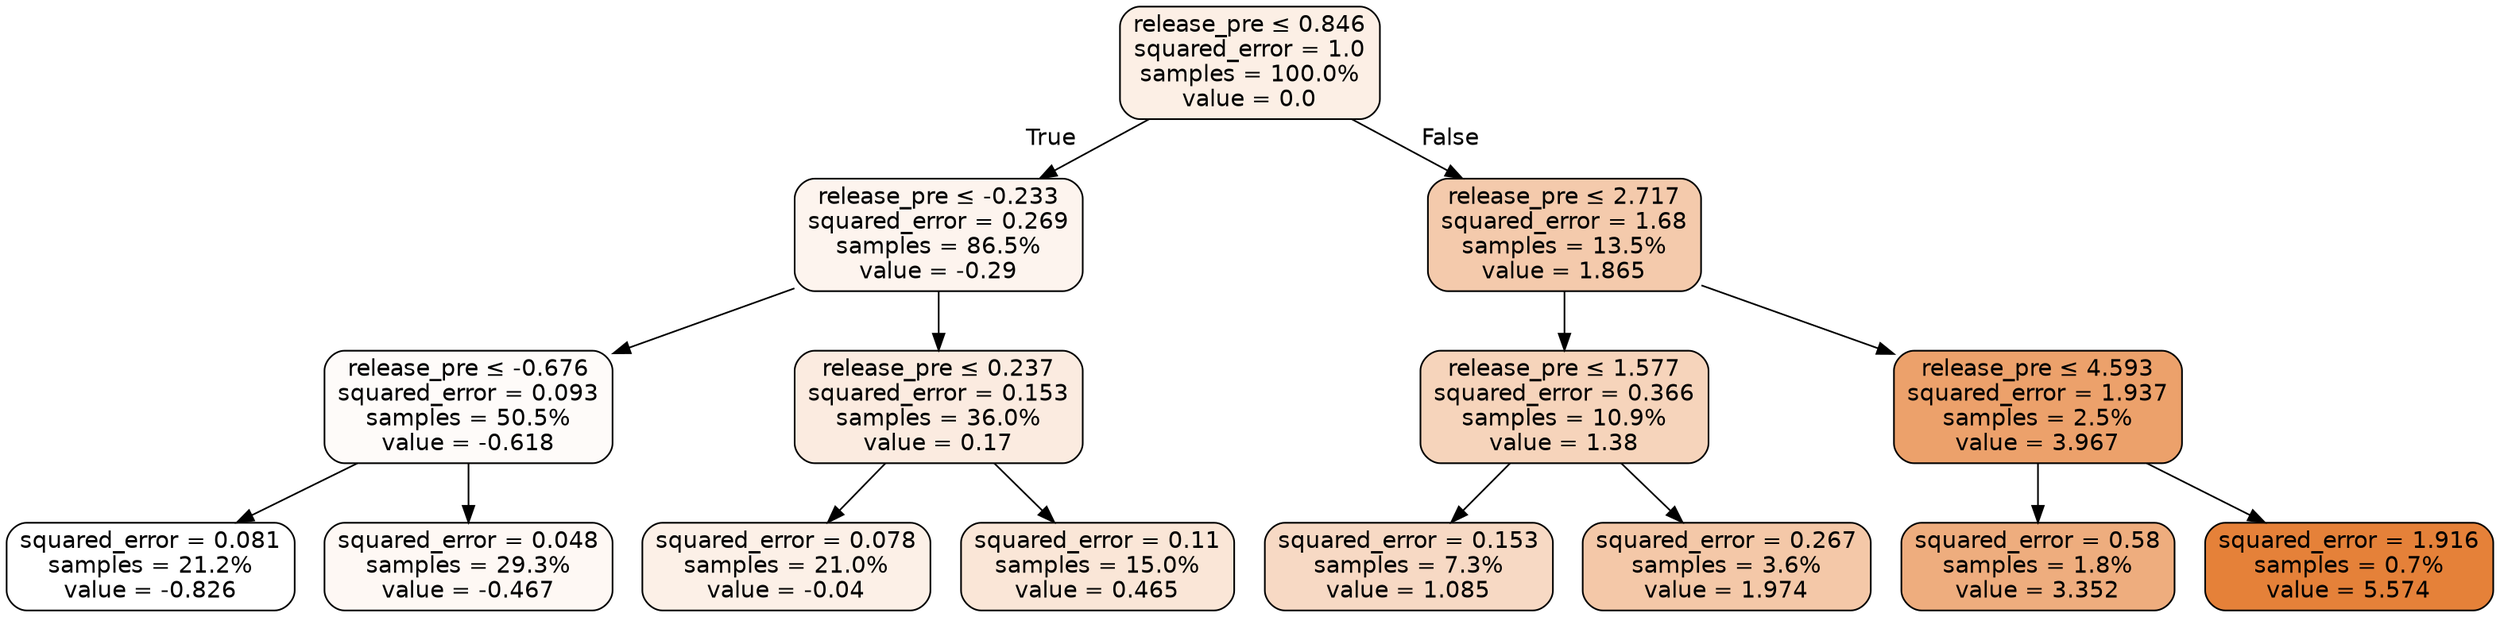 digraph Tree {
node [shape=box, style="filled, rounded", color="black", fontname="helvetica"] ;
edge [fontname="helvetica"] ;
0 [label=<release_pre &le; 0.846<br/>squared_error = 1.0<br/>samples = 100.0%<br/>value = 0.0>, fillcolor="#fcefe5"] ;
1 [label=<release_pre &le; -0.233<br/>squared_error = 0.269<br/>samples = 86.5%<br/>value = -0.29>, fillcolor="#fdf4ee"] ;
0 -> 1 [labeldistance=2.5, labelangle=45, headlabel="True"] ;
2 [label=<release_pre &le; -0.676<br/>squared_error = 0.093<br/>samples = 50.5%<br/>value = -0.618>, fillcolor="#fefbf9"] ;
1 -> 2 ;
3 [label=<squared_error = 0.081<br/>samples = 21.2%<br/>value = -0.826>, fillcolor="#ffffff"] ;
2 -> 3 ;
4 [label=<squared_error = 0.048<br/>samples = 29.3%<br/>value = -0.467>, fillcolor="#fef8f4"] ;
2 -> 4 ;
5 [label=<release_pre &le; 0.237<br/>squared_error = 0.153<br/>samples = 36.0%<br/>value = 0.17>, fillcolor="#fbebe0"] ;
1 -> 5 ;
6 [label=<squared_error = 0.078<br/>samples = 21.0%<br/>value = -0.04>, fillcolor="#fcf0e7"] ;
5 -> 6 ;
7 [label=<squared_error = 0.11<br/>samples = 15.0%<br/>value = 0.465>, fillcolor="#fae6d7"] ;
5 -> 7 ;
8 [label=<release_pre &le; 2.717<br/>squared_error = 1.68<br/>samples = 13.5%<br/>value = 1.865>, fillcolor="#f4caac"] ;
0 -> 8 [labeldistance=2.5, labelangle=-45, headlabel="False"] ;
9 [label=<release_pre &le; 1.577<br/>squared_error = 0.366<br/>samples = 10.9%<br/>value = 1.38>, fillcolor="#f6d4bb"] ;
8 -> 9 ;
10 [label=<squared_error = 0.153<br/>samples = 7.3%<br/>value = 1.085>, fillcolor="#f7d9c4"] ;
9 -> 10 ;
11 [label=<squared_error = 0.267<br/>samples = 3.6%<br/>value = 1.974>, fillcolor="#f4c8a8"] ;
9 -> 11 ;
12 [label=<release_pre &le; 4.593<br/>squared_error = 1.937<br/>samples = 2.5%<br/>value = 3.967>, fillcolor="#eca16b"] ;
8 -> 12 ;
13 [label=<squared_error = 0.58<br/>samples = 1.8%<br/>value = 3.352>, fillcolor="#eead7e"] ;
12 -> 13 ;
14 [label=<squared_error = 1.916<br/>samples = 0.7%<br/>value = 5.574>, fillcolor="#e58139"] ;
12 -> 14 ;
}